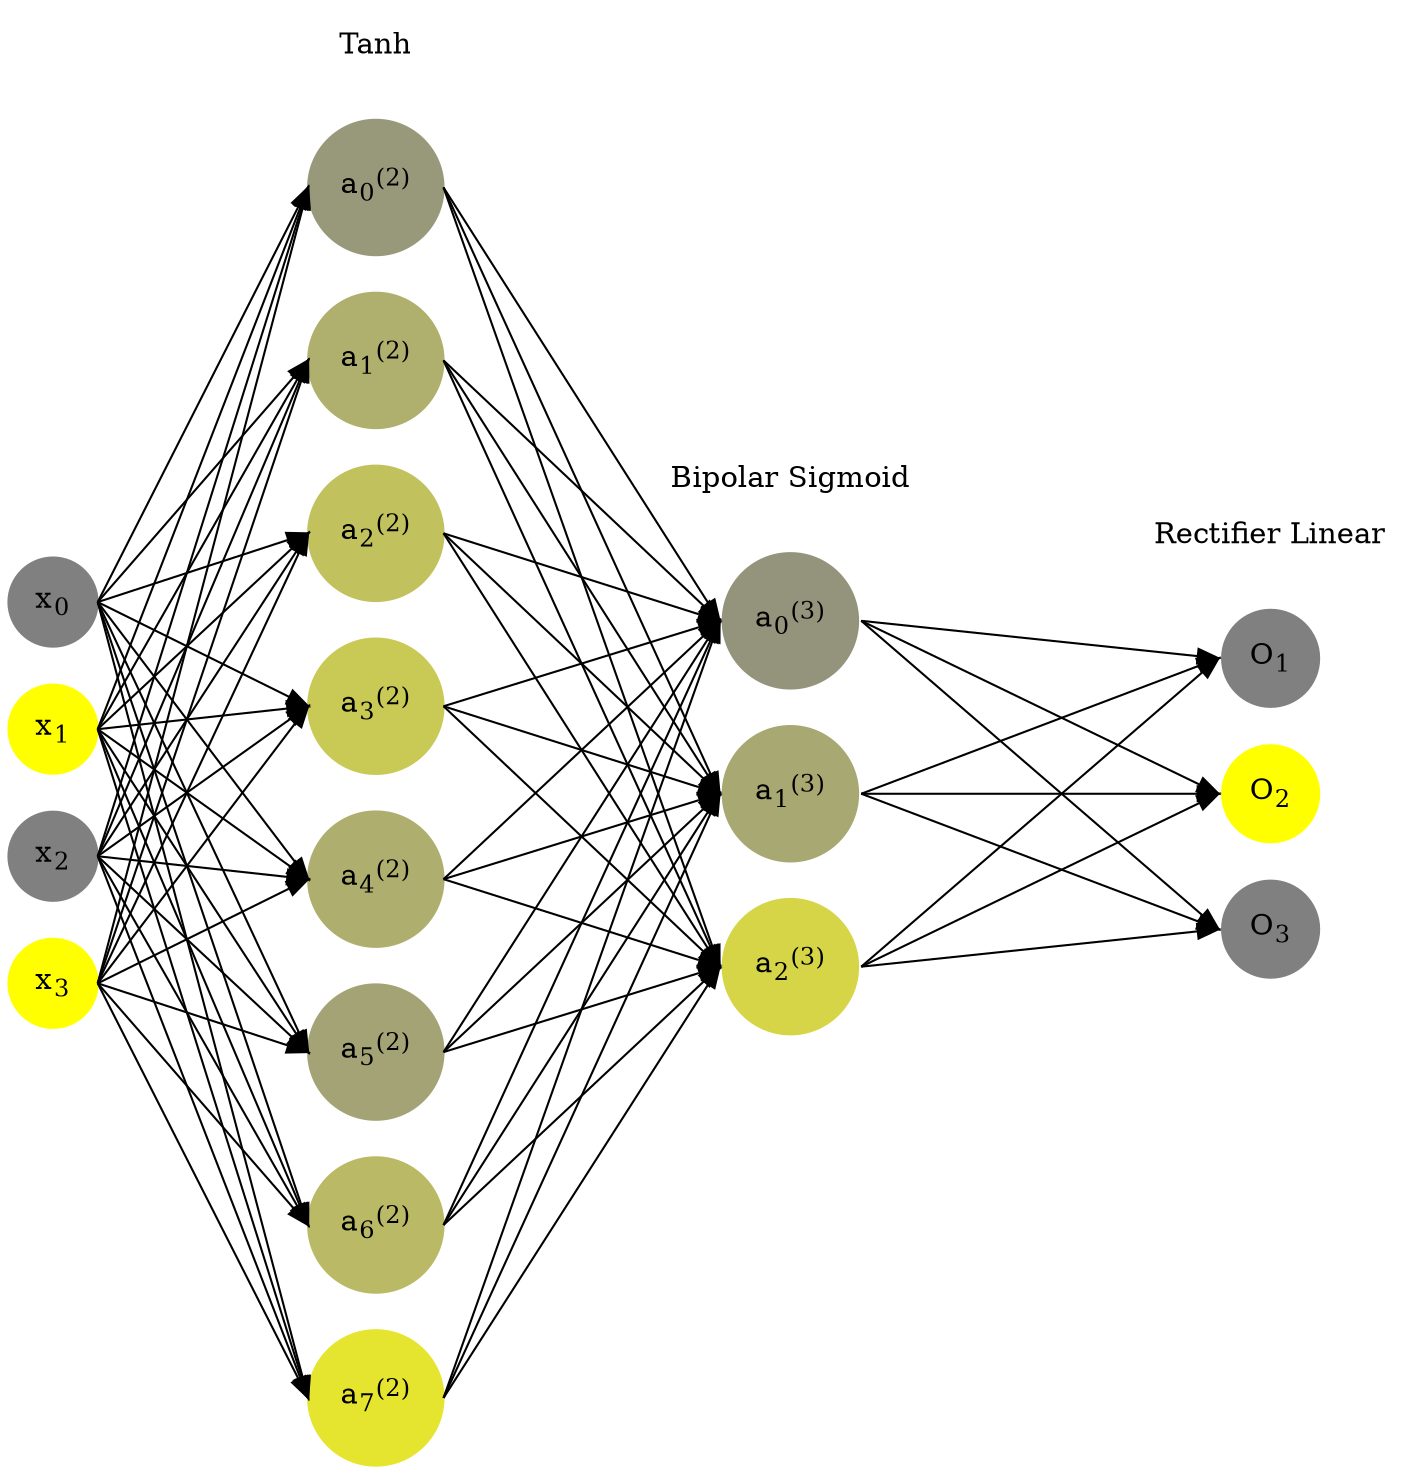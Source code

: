 digraph G {
	rankdir = LR;
	splines=false;
	edge[style=invis];
	ranksep= 1.4;
	{
	node [shape=circle, color="0.1667, 0.0, 0.5", style=filled, fillcolor="0.1667, 0.0, 0.5"];
	x0 [label=<x<sub>0</sub>>];
	}
	{
	node [shape=circle, color="0.1667, 1.0, 1.0", style=filled, fillcolor="0.1667, 1.0, 1.0"];
	x1 [label=<x<sub>1</sub>>];
	}
	{
	node [shape=circle, color="0.1667, 0.0, 0.5", style=filled, fillcolor="0.1667, 0.0, 0.5"];
	x2 [label=<x<sub>2</sub>>];
	}
	{
	node [shape=circle, color="0.1667, 1.0, 1.0", style=filled, fillcolor="0.1667, 1.0, 1.0"];
	x3 [label=<x<sub>3</sub>>];
	}
	{
	node [shape=circle, color="0.1667, 0.189405, 0.594703", style=filled, fillcolor="0.1667, 0.189405, 0.594703"];
	a02 [label=<a<sub>0</sub><sup>(2)</sup>>];
	}
	{
	node [shape=circle, color="0.1667, 0.367769, 0.683884", style=filled, fillcolor="0.1667, 0.367769, 0.683884"];
	a12 [label=<a<sub>1</sub><sup>(2)</sup>>];
	}
	{
	node [shape=circle, color="0.1667, 0.513796, 0.756898", style=filled, fillcolor="0.1667, 0.513796, 0.756898"];
	a22 [label=<a<sub>2</sub><sup>(2)</sup>>];
	}
	{
	node [shape=circle, color="0.1667, 0.574929, 0.787464", style=filled, fillcolor="0.1667, 0.574929, 0.787464"];
	a32 [label=<a<sub>3</sub><sup>(2)</sup>>];
	}
	{
	node [shape=circle, color="0.1667, 0.362554, 0.681277", style=filled, fillcolor="0.1667, 0.362554, 0.681277"];
	a42 [label=<a<sub>4</sub><sup>(2)</sup>>];
	}
	{
	node [shape=circle, color="0.1667, 0.280058, 0.640029", style=filled, fillcolor="0.1667, 0.280058, 0.640029"];
	a52 [label=<a<sub>5</sub><sup>(2)</sup>>];
	}
	{
	node [shape=circle, color="0.1667, 0.448510, 0.724255", style=filled, fillcolor="0.1667, 0.448510, 0.724255"];
	a62 [label=<a<sub>6</sub><sup>(2)</sup>>];
	}
	{
	node [shape=circle, color="0.1667, 0.791363, 0.895682", style=filled, fillcolor="0.1667, 0.791363, 0.895682"];
	a72 [label=<a<sub>7</sub><sup>(2)</sup>>];
	}
	{
	node [shape=circle, color="0.1667, 0.160800, 0.580400", style=filled, fillcolor="0.1667, 0.160800, 0.580400"];
	a03 [label=<a<sub>0</sub><sup>(3)</sup>>];
	}
	{
	node [shape=circle, color="0.1667, 0.315605, 0.657803", style=filled, fillcolor="0.1667, 0.315605, 0.657803"];
	a13 [label=<a<sub>1</sub><sup>(3)</sup>>];
	}
	{
	node [shape=circle, color="0.1667, 0.664739, 0.832370", style=filled, fillcolor="0.1667, 0.664739, 0.832370"];
	a23 [label=<a<sub>2</sub><sup>(3)</sup>>];
	}
	{
	node [shape=circle, color="0.1667, 0.0, 0.5", style=filled, fillcolor="0.1667, 0.0, 0.5"];
	O1 [label=<O<sub>1</sub>>];
	}
	{
	node [shape=circle, color="0.1667, 1.0, 1.0", style=filled, fillcolor="0.1667, 1.0, 1.0"];
	O2 [label=<O<sub>2</sub>>];
	}
	{
	node [shape=circle, color="0.1667, 0.0, 0.5", style=filled, fillcolor="0.1667, 0.0, 0.5"];
	O3 [label=<O<sub>3</sub>>];
	}
	{
	rank=same;
	x0->x1->x2->x3;
	}
	{
	rank=same;
	a02->a12->a22->a32->a42->a52->a62->a72;
	}
	{
	rank=same;
	a03->a13->a23;
	}
	{
	rank=same;
	O1->O2->O3;
	}
	l1 [shape=plaintext,label="Tanh"];
	l1->a02;
	{rank=same; l1;a02};
	l2 [shape=plaintext,label="Bipolar Sigmoid"];
	l2->a03;
	{rank=same; l2;a03};
	l3 [shape=plaintext,label="Rectifier Linear"];
	l3->O1;
	{rank=same; l3;O1};
edge[style=solid, tailport=e, headport=w];
	{x0;x1;x2;x3} -> {a02;a12;a22;a32;a42;a52;a62;a72};
	{a02;a12;a22;a32;a42;a52;a62;a72} -> {a03;a13;a23};
	{a03;a13;a23} -> {O1,O2,O3};
}